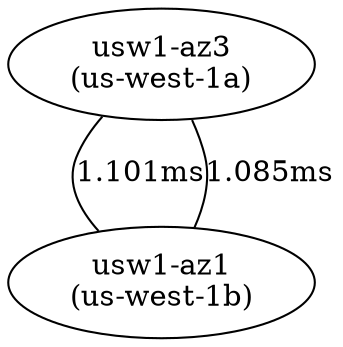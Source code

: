graph "Inter-AZ Latency" {
	overlap=scale
	splines=true
	"usw1-az3\n(us-west-1a)"
	"usw1-az3\n(us-west-1a)" -- "usw1-az1\n(us-west-1b)" [label="1.101ms" len=12.12201]
	"usw1-az1\n(us-west-1b)"
	"usw1-az1\n(us-west-1b)" -- "usw1-az3\n(us-west-1a)" [label="1.085ms" len=11.77225]
}

